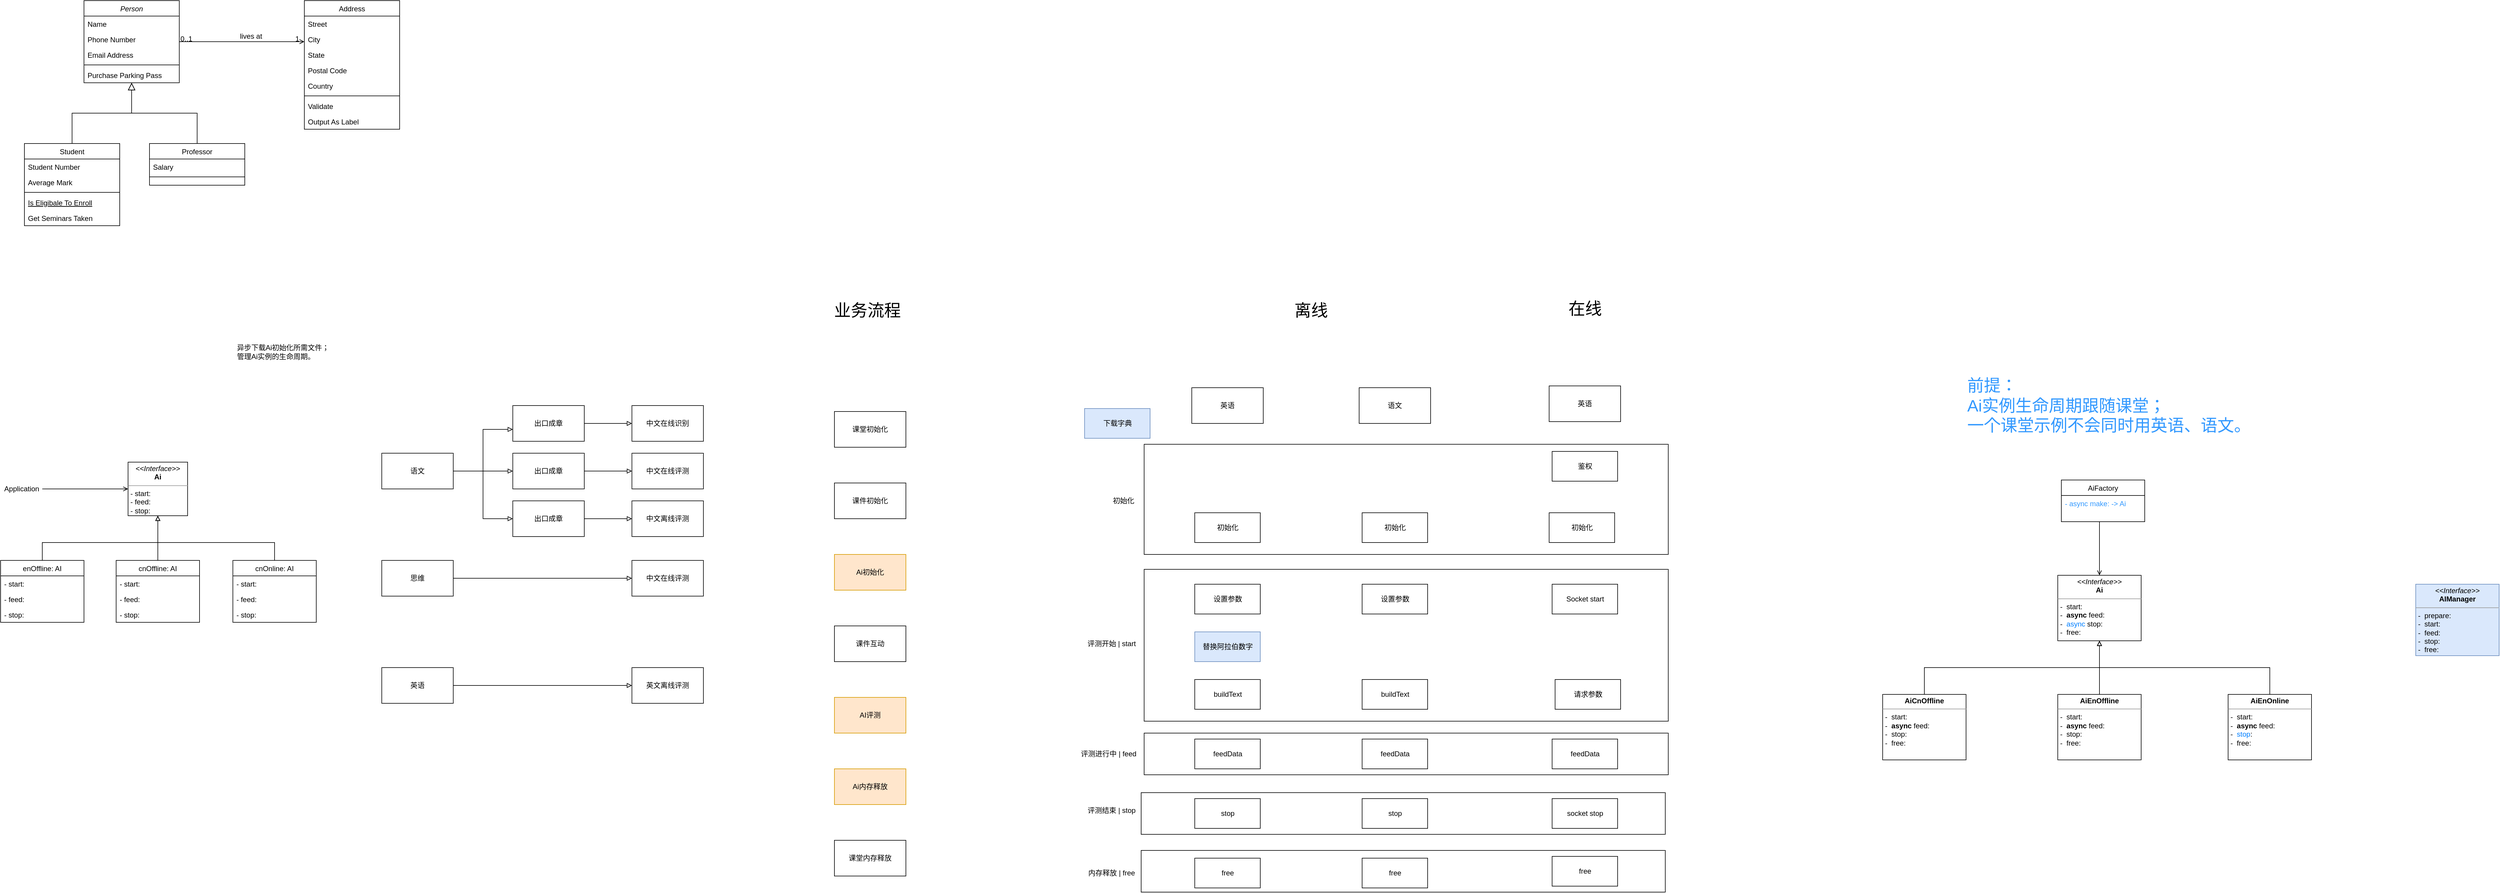 <mxfile version="13.6.5" type="github" pages="2">
  <diagram id="C5RBs43oDa-KdzZeNtuy" name="AiAssess">
    <mxGraphModel dx="1301" dy="910" grid="1" gridSize="10" guides="1" tooltips="1" connect="1" arrows="1" fold="1" page="1" pageScale="1" pageWidth="827" pageHeight="1169" math="0" shadow="0">
      <root>
        <mxCell id="WIyWlLk6GJQsqaUBKTNV-0" />
        <mxCell id="WIyWlLk6GJQsqaUBKTNV-1" parent="WIyWlLk6GJQsqaUBKTNV-0" />
        <mxCell id="EktMaBMBKfIOvWvTAoK1-125" value="" style="rounded=0;whiteSpace=wrap;html=1;fontSize=28;noLabel=1;fontColor=none;fillColor=none;" vertex="1" parent="WIyWlLk6GJQsqaUBKTNV-1">
          <mxGeometry x="2000" y="865" width="880" height="185" as="geometry" />
        </mxCell>
        <mxCell id="EktMaBMBKfIOvWvTAoK1-126" value="" style="rounded=0;whiteSpace=wrap;html=1;fontSize=28;noLabel=1;fontColor=none;fillColor=none;" vertex="1" parent="WIyWlLk6GJQsqaUBKTNV-1">
          <mxGeometry x="2000" y="1075" width="880" height="255" as="geometry" />
        </mxCell>
        <mxCell id="EktMaBMBKfIOvWvTAoK1-127" value="" style="rounded=0;whiteSpace=wrap;html=1;fontSize=28;noLabel=1;fontColor=none;fillColor=none;" vertex="1" parent="WIyWlLk6GJQsqaUBKTNV-1">
          <mxGeometry x="2000" y="1350" width="880" height="70" as="geometry" />
        </mxCell>
        <mxCell id="EktMaBMBKfIOvWvTAoK1-129" value="" style="rounded=0;whiteSpace=wrap;html=1;fontSize=28;noLabel=1;fontColor=none;fillColor=none;" vertex="1" parent="WIyWlLk6GJQsqaUBKTNV-1">
          <mxGeometry x="1995" y="1547" width="880" height="70" as="geometry" />
        </mxCell>
        <mxCell id="zkfFHV4jXpPFQw0GAbJ--0" value="Person" style="swimlane;fontStyle=2;align=center;verticalAlign=top;childLayout=stackLayout;horizontal=1;startSize=26;horizontalStack=0;resizeParent=1;resizeLast=0;collapsible=1;marginBottom=0;rounded=0;shadow=0;strokeWidth=1;" parent="WIyWlLk6GJQsqaUBKTNV-1" vertex="1">
          <mxGeometry x="220" y="120" width="160" height="138" as="geometry">
            <mxRectangle x="230" y="140" width="160" height="26" as="alternateBounds" />
          </mxGeometry>
        </mxCell>
        <mxCell id="zkfFHV4jXpPFQw0GAbJ--1" value="Name" style="text;align=left;verticalAlign=top;spacingLeft=4;spacingRight=4;overflow=hidden;rotatable=0;points=[[0,0.5],[1,0.5]];portConstraint=eastwest;" parent="zkfFHV4jXpPFQw0GAbJ--0" vertex="1">
          <mxGeometry y="26" width="160" height="26" as="geometry" />
        </mxCell>
        <mxCell id="zkfFHV4jXpPFQw0GAbJ--2" value="Phone Number" style="text;align=left;verticalAlign=top;spacingLeft=4;spacingRight=4;overflow=hidden;rotatable=0;points=[[0,0.5],[1,0.5]];portConstraint=eastwest;rounded=0;shadow=0;html=0;" parent="zkfFHV4jXpPFQw0GAbJ--0" vertex="1">
          <mxGeometry y="52" width="160" height="26" as="geometry" />
        </mxCell>
        <mxCell id="zkfFHV4jXpPFQw0GAbJ--3" value="Email Address" style="text;align=left;verticalAlign=top;spacingLeft=4;spacingRight=4;overflow=hidden;rotatable=0;points=[[0,0.5],[1,0.5]];portConstraint=eastwest;rounded=0;shadow=0;html=0;" parent="zkfFHV4jXpPFQw0GAbJ--0" vertex="1">
          <mxGeometry y="78" width="160" height="26" as="geometry" />
        </mxCell>
        <mxCell id="zkfFHV4jXpPFQw0GAbJ--4" value="" style="line;html=1;strokeWidth=1;align=left;verticalAlign=middle;spacingTop=-1;spacingLeft=3;spacingRight=3;rotatable=0;labelPosition=right;points=[];portConstraint=eastwest;" parent="zkfFHV4jXpPFQw0GAbJ--0" vertex="1">
          <mxGeometry y="104" width="160" height="8" as="geometry" />
        </mxCell>
        <mxCell id="zkfFHV4jXpPFQw0GAbJ--5" value="Purchase Parking Pass" style="text;align=left;verticalAlign=top;spacingLeft=4;spacingRight=4;overflow=hidden;rotatable=0;points=[[0,0.5],[1,0.5]];portConstraint=eastwest;" parent="zkfFHV4jXpPFQw0GAbJ--0" vertex="1">
          <mxGeometry y="112" width="160" height="26" as="geometry" />
        </mxCell>
        <mxCell id="zkfFHV4jXpPFQw0GAbJ--6" value="Student" style="swimlane;fontStyle=0;align=center;verticalAlign=top;childLayout=stackLayout;horizontal=1;startSize=26;horizontalStack=0;resizeParent=1;resizeLast=0;collapsible=1;marginBottom=0;rounded=0;shadow=0;strokeWidth=1;" parent="WIyWlLk6GJQsqaUBKTNV-1" vertex="1">
          <mxGeometry x="120" y="360" width="160" height="138" as="geometry">
            <mxRectangle x="130" y="380" width="160" height="26" as="alternateBounds" />
          </mxGeometry>
        </mxCell>
        <mxCell id="zkfFHV4jXpPFQw0GAbJ--7" value="Student Number" style="text;align=left;verticalAlign=top;spacingLeft=4;spacingRight=4;overflow=hidden;rotatable=0;points=[[0,0.5],[1,0.5]];portConstraint=eastwest;" parent="zkfFHV4jXpPFQw0GAbJ--6" vertex="1">
          <mxGeometry y="26" width="160" height="26" as="geometry" />
        </mxCell>
        <mxCell id="zkfFHV4jXpPFQw0GAbJ--8" value="Average Mark" style="text;align=left;verticalAlign=top;spacingLeft=4;spacingRight=4;overflow=hidden;rotatable=0;points=[[0,0.5],[1,0.5]];portConstraint=eastwest;rounded=0;shadow=0;html=0;" parent="zkfFHV4jXpPFQw0GAbJ--6" vertex="1">
          <mxGeometry y="52" width="160" height="26" as="geometry" />
        </mxCell>
        <mxCell id="zkfFHV4jXpPFQw0GAbJ--9" value="" style="line;html=1;strokeWidth=1;align=left;verticalAlign=middle;spacingTop=-1;spacingLeft=3;spacingRight=3;rotatable=0;labelPosition=right;points=[];portConstraint=eastwest;" parent="zkfFHV4jXpPFQw0GAbJ--6" vertex="1">
          <mxGeometry y="78" width="160" height="8" as="geometry" />
        </mxCell>
        <mxCell id="zkfFHV4jXpPFQw0GAbJ--10" value="Is Eligibale To Enroll" style="text;align=left;verticalAlign=top;spacingLeft=4;spacingRight=4;overflow=hidden;rotatable=0;points=[[0,0.5],[1,0.5]];portConstraint=eastwest;fontStyle=4" parent="zkfFHV4jXpPFQw0GAbJ--6" vertex="1">
          <mxGeometry y="86" width="160" height="26" as="geometry" />
        </mxCell>
        <mxCell id="zkfFHV4jXpPFQw0GAbJ--11" value="Get Seminars Taken" style="text;align=left;verticalAlign=top;spacingLeft=4;spacingRight=4;overflow=hidden;rotatable=0;points=[[0,0.5],[1,0.5]];portConstraint=eastwest;" parent="zkfFHV4jXpPFQw0GAbJ--6" vertex="1">
          <mxGeometry y="112" width="160" height="26" as="geometry" />
        </mxCell>
        <mxCell id="zkfFHV4jXpPFQw0GAbJ--12" value="" style="endArrow=block;endSize=10;endFill=0;shadow=0;strokeWidth=1;rounded=0;edgeStyle=elbowEdgeStyle;elbow=vertical;" parent="WIyWlLk6GJQsqaUBKTNV-1" source="zkfFHV4jXpPFQw0GAbJ--6" target="zkfFHV4jXpPFQw0GAbJ--0" edge="1">
          <mxGeometry width="160" relative="1" as="geometry">
            <mxPoint x="200" y="203" as="sourcePoint" />
            <mxPoint x="200" y="203" as="targetPoint" />
          </mxGeometry>
        </mxCell>
        <mxCell id="zkfFHV4jXpPFQw0GAbJ--13" value="Professor" style="swimlane;fontStyle=0;align=center;verticalAlign=top;childLayout=stackLayout;horizontal=1;startSize=26;horizontalStack=0;resizeParent=1;resizeLast=0;collapsible=1;marginBottom=0;rounded=0;shadow=0;strokeWidth=1;" parent="WIyWlLk6GJQsqaUBKTNV-1" vertex="1">
          <mxGeometry x="330" y="360" width="160" height="70" as="geometry">
            <mxRectangle x="340" y="380" width="170" height="26" as="alternateBounds" />
          </mxGeometry>
        </mxCell>
        <mxCell id="zkfFHV4jXpPFQw0GAbJ--14" value="Salary" style="text;align=left;verticalAlign=top;spacingLeft=4;spacingRight=4;overflow=hidden;rotatable=0;points=[[0,0.5],[1,0.5]];portConstraint=eastwest;" parent="zkfFHV4jXpPFQw0GAbJ--13" vertex="1">
          <mxGeometry y="26" width="160" height="26" as="geometry" />
        </mxCell>
        <mxCell id="zkfFHV4jXpPFQw0GAbJ--15" value="" style="line;html=1;strokeWidth=1;align=left;verticalAlign=middle;spacingTop=-1;spacingLeft=3;spacingRight=3;rotatable=0;labelPosition=right;points=[];portConstraint=eastwest;" parent="zkfFHV4jXpPFQw0GAbJ--13" vertex="1">
          <mxGeometry y="52" width="160" height="8" as="geometry" />
        </mxCell>
        <mxCell id="zkfFHV4jXpPFQw0GAbJ--16" value="" style="endArrow=block;endSize=10;endFill=0;shadow=0;strokeWidth=1;rounded=0;edgeStyle=elbowEdgeStyle;elbow=vertical;" parent="WIyWlLk6GJQsqaUBKTNV-1" source="zkfFHV4jXpPFQw0GAbJ--13" target="zkfFHV4jXpPFQw0GAbJ--0" edge="1">
          <mxGeometry width="160" relative="1" as="geometry">
            <mxPoint x="210" y="373" as="sourcePoint" />
            <mxPoint x="310" y="271" as="targetPoint" />
          </mxGeometry>
        </mxCell>
        <mxCell id="zkfFHV4jXpPFQw0GAbJ--26" value="" style="endArrow=open;shadow=0;strokeWidth=1;rounded=0;endFill=1;edgeStyle=elbowEdgeStyle;elbow=vertical;" parent="WIyWlLk6GJQsqaUBKTNV-1" source="zkfFHV4jXpPFQw0GAbJ--0" target="zkfFHV4jXpPFQw0GAbJ--17" edge="1">
          <mxGeometry x="0.5" y="41" relative="1" as="geometry">
            <mxPoint x="380" y="192" as="sourcePoint" />
            <mxPoint x="540" y="192" as="targetPoint" />
            <mxPoint x="-40" y="32" as="offset" />
          </mxGeometry>
        </mxCell>
        <mxCell id="zkfFHV4jXpPFQw0GAbJ--27" value="0..1" style="resizable=0;align=left;verticalAlign=bottom;labelBackgroundColor=none;fontSize=12;" parent="zkfFHV4jXpPFQw0GAbJ--26" connectable="0" vertex="1">
          <mxGeometry x="-1" relative="1" as="geometry">
            <mxPoint y="4" as="offset" />
          </mxGeometry>
        </mxCell>
        <mxCell id="zkfFHV4jXpPFQw0GAbJ--28" value="1" style="resizable=0;align=right;verticalAlign=bottom;labelBackgroundColor=none;fontSize=12;" parent="zkfFHV4jXpPFQw0GAbJ--26" connectable="0" vertex="1">
          <mxGeometry x="1" relative="1" as="geometry">
            <mxPoint x="-7" y="4" as="offset" />
          </mxGeometry>
        </mxCell>
        <mxCell id="zkfFHV4jXpPFQw0GAbJ--29" value="lives at" style="text;html=1;resizable=0;points=[];;align=center;verticalAlign=middle;labelBackgroundColor=none;rounded=0;shadow=0;strokeWidth=1;fontSize=12;" parent="zkfFHV4jXpPFQw0GAbJ--26" vertex="1" connectable="0">
          <mxGeometry x="0.5" y="49" relative="1" as="geometry">
            <mxPoint x="-38" y="40" as="offset" />
          </mxGeometry>
        </mxCell>
        <mxCell id="zkfFHV4jXpPFQw0GAbJ--17" value="Address" style="swimlane;fontStyle=0;align=center;verticalAlign=top;childLayout=stackLayout;horizontal=1;startSize=26;horizontalStack=0;resizeParent=1;resizeLast=0;collapsible=1;marginBottom=0;rounded=0;shadow=0;strokeWidth=1;" parent="WIyWlLk6GJQsqaUBKTNV-1" vertex="1">
          <mxGeometry x="590" y="120" width="160" height="216" as="geometry">
            <mxRectangle x="550" y="140" width="160" height="26" as="alternateBounds" />
          </mxGeometry>
        </mxCell>
        <mxCell id="zkfFHV4jXpPFQw0GAbJ--18" value="Street" style="text;align=left;verticalAlign=top;spacingLeft=4;spacingRight=4;overflow=hidden;rotatable=0;points=[[0,0.5],[1,0.5]];portConstraint=eastwest;" parent="zkfFHV4jXpPFQw0GAbJ--17" vertex="1">
          <mxGeometry y="26" width="160" height="26" as="geometry" />
        </mxCell>
        <mxCell id="zkfFHV4jXpPFQw0GAbJ--19" value="City" style="text;align=left;verticalAlign=top;spacingLeft=4;spacingRight=4;overflow=hidden;rotatable=0;points=[[0,0.5],[1,0.5]];portConstraint=eastwest;rounded=0;shadow=0;html=0;" parent="zkfFHV4jXpPFQw0GAbJ--17" vertex="1">
          <mxGeometry y="52" width="160" height="26" as="geometry" />
        </mxCell>
        <mxCell id="zkfFHV4jXpPFQw0GAbJ--20" value="State" style="text;align=left;verticalAlign=top;spacingLeft=4;spacingRight=4;overflow=hidden;rotatable=0;points=[[0,0.5],[1,0.5]];portConstraint=eastwest;rounded=0;shadow=0;html=0;" parent="zkfFHV4jXpPFQw0GAbJ--17" vertex="1">
          <mxGeometry y="78" width="160" height="26" as="geometry" />
        </mxCell>
        <mxCell id="zkfFHV4jXpPFQw0GAbJ--21" value="Postal Code" style="text;align=left;verticalAlign=top;spacingLeft=4;spacingRight=4;overflow=hidden;rotatable=0;points=[[0,0.5],[1,0.5]];portConstraint=eastwest;rounded=0;shadow=0;html=0;" parent="zkfFHV4jXpPFQw0GAbJ--17" vertex="1">
          <mxGeometry y="104" width="160" height="26" as="geometry" />
        </mxCell>
        <mxCell id="zkfFHV4jXpPFQw0GAbJ--22" value="Country" style="text;align=left;verticalAlign=top;spacingLeft=4;spacingRight=4;overflow=hidden;rotatable=0;points=[[0,0.5],[1,0.5]];portConstraint=eastwest;rounded=0;shadow=0;html=0;" parent="zkfFHV4jXpPFQw0GAbJ--17" vertex="1">
          <mxGeometry y="130" width="160" height="26" as="geometry" />
        </mxCell>
        <mxCell id="zkfFHV4jXpPFQw0GAbJ--23" value="" style="line;html=1;strokeWidth=1;align=left;verticalAlign=middle;spacingTop=-1;spacingLeft=3;spacingRight=3;rotatable=0;labelPosition=right;points=[];portConstraint=eastwest;" parent="zkfFHV4jXpPFQw0GAbJ--17" vertex="1">
          <mxGeometry y="156" width="160" height="8" as="geometry" />
        </mxCell>
        <mxCell id="zkfFHV4jXpPFQw0GAbJ--24" value="Validate" style="text;align=left;verticalAlign=top;spacingLeft=4;spacingRight=4;overflow=hidden;rotatable=0;points=[[0,0.5],[1,0.5]];portConstraint=eastwest;" parent="zkfFHV4jXpPFQw0GAbJ--17" vertex="1">
          <mxGeometry y="164" width="160" height="26" as="geometry" />
        </mxCell>
        <mxCell id="zkfFHV4jXpPFQw0GAbJ--25" value="Output As Label" style="text;align=left;verticalAlign=top;spacingLeft=4;spacingRight=4;overflow=hidden;rotatable=0;points=[[0,0.5],[1,0.5]];portConstraint=eastwest;" parent="zkfFHV4jXpPFQw0GAbJ--17" vertex="1">
          <mxGeometry y="190" width="160" height="26" as="geometry" />
        </mxCell>
        <mxCell id="EktMaBMBKfIOvWvTAoK1-15" value="" style="edgeStyle=orthogonalEdgeStyle;rounded=0;orthogonalLoop=1;jettySize=auto;html=1;endArrow=open;endFill=0;" edge="1" parent="WIyWlLk6GJQsqaUBKTNV-1" source="EktMaBMBKfIOvWvTAoK1-11" target="EktMaBMBKfIOvWvTAoK1-14">
          <mxGeometry relative="1" as="geometry" />
        </mxCell>
        <mxCell id="EktMaBMBKfIOvWvTAoK1-11" value="Application" style="text;html=1;align=center;verticalAlign=middle;resizable=0;points=[];autosize=1;" vertex="1" parent="WIyWlLk6GJQsqaUBKTNV-1">
          <mxGeometry x="80" y="930" width="70" height="20" as="geometry" />
        </mxCell>
        <mxCell id="EktMaBMBKfIOvWvTAoK1-14" value="&lt;p style=&quot;margin: 0px ; margin-top: 4px ; text-align: center&quot;&gt;&lt;i&gt;&amp;lt;&amp;lt;Interface&amp;gt;&amp;gt;&lt;/i&gt;&lt;br&gt;&lt;b&gt;Ai&lt;/b&gt;&lt;/p&gt;&lt;hr size=&quot;1&quot;&gt;&lt;p style=&quot;margin: 0px ; margin-left: 4px&quot;&gt;&lt;/p&gt;&lt;p style=&quot;margin: 0px ; margin-left: 4px&quot;&gt;- start:&lt;br&gt;&lt;/p&gt;&lt;p style=&quot;margin: 0px ; margin-left: 4px&quot;&gt;- feed:&lt;/p&gt;&lt;p style=&quot;margin: 0px ; margin-left: 4px&quot;&gt;- stop:&lt;/p&gt;&lt;div&gt;&lt;br&gt;&lt;/div&gt;" style="verticalAlign=top;align=left;overflow=fill;fontSize=12;fontFamily=Helvetica;html=1;" vertex="1" parent="WIyWlLk6GJQsqaUBKTNV-1">
          <mxGeometry x="294" y="895" width="100" height="90" as="geometry" />
        </mxCell>
        <mxCell id="EktMaBMBKfIOvWvTAoK1-28" style="edgeStyle=orthogonalEdgeStyle;rounded=0;orthogonalLoop=1;jettySize=auto;html=1;endArrow=block;endFill=0;" edge="1" parent="WIyWlLk6GJQsqaUBKTNV-1" source="EktMaBMBKfIOvWvTAoK1-16" target="EktMaBMBKfIOvWvTAoK1-14">
          <mxGeometry relative="1" as="geometry">
            <Array as="points">
              <mxPoint x="150" y="1030" />
              <mxPoint x="344" y="1030" />
            </Array>
          </mxGeometry>
        </mxCell>
        <mxCell id="EktMaBMBKfIOvWvTAoK1-16" value="enOffline: AI" style="swimlane;fontStyle=0;childLayout=stackLayout;horizontal=1;startSize=26;fillColor=none;horizontalStack=0;resizeParent=1;resizeParentMax=0;resizeLast=0;collapsible=1;marginBottom=0;" vertex="1" parent="WIyWlLk6GJQsqaUBKTNV-1">
          <mxGeometry x="80" y="1060" width="140" height="104" as="geometry" />
        </mxCell>
        <mxCell id="EktMaBMBKfIOvWvTAoK1-17" value="- start:" style="text;strokeColor=none;fillColor=none;align=left;verticalAlign=top;spacingLeft=4;spacingRight=4;overflow=hidden;rotatable=0;points=[[0,0.5],[1,0.5]];portConstraint=eastwest;" vertex="1" parent="EktMaBMBKfIOvWvTAoK1-16">
          <mxGeometry y="26" width="140" height="26" as="geometry" />
        </mxCell>
        <mxCell id="EktMaBMBKfIOvWvTAoK1-18" value="- feed:" style="text;strokeColor=none;fillColor=none;align=left;verticalAlign=top;spacingLeft=4;spacingRight=4;overflow=hidden;rotatable=0;points=[[0,0.5],[1,0.5]];portConstraint=eastwest;" vertex="1" parent="EktMaBMBKfIOvWvTAoK1-16">
          <mxGeometry y="52" width="140" height="26" as="geometry" />
        </mxCell>
        <mxCell id="EktMaBMBKfIOvWvTAoK1-19" value="- stop:" style="text;strokeColor=none;fillColor=none;align=left;verticalAlign=top;spacingLeft=4;spacingRight=4;overflow=hidden;rotatable=0;points=[[0,0.5],[1,0.5]];portConstraint=eastwest;" vertex="1" parent="EktMaBMBKfIOvWvTAoK1-16">
          <mxGeometry y="78" width="140" height="26" as="geometry" />
        </mxCell>
        <mxCell id="EktMaBMBKfIOvWvTAoK1-29" value="" style="edgeStyle=orthogonalEdgeStyle;rounded=0;orthogonalLoop=1;jettySize=auto;html=1;endArrow=block;endFill=0;" edge="1" parent="WIyWlLk6GJQsqaUBKTNV-1" source="EktMaBMBKfIOvWvTAoK1-20" target="EktMaBMBKfIOvWvTAoK1-14">
          <mxGeometry relative="1" as="geometry" />
        </mxCell>
        <mxCell id="EktMaBMBKfIOvWvTAoK1-30" style="edgeStyle=orthogonalEdgeStyle;rounded=0;orthogonalLoop=1;jettySize=auto;html=1;entryX=0.5;entryY=1;entryDx=0;entryDy=0;endArrow=block;endFill=0;" edge="1" parent="WIyWlLk6GJQsqaUBKTNV-1" source="EktMaBMBKfIOvWvTAoK1-24" target="EktMaBMBKfIOvWvTAoK1-14">
          <mxGeometry relative="1" as="geometry">
            <Array as="points">
              <mxPoint x="540" y="1030" />
              <mxPoint x="344" y="1030" />
            </Array>
          </mxGeometry>
        </mxCell>
        <mxCell id="EktMaBMBKfIOvWvTAoK1-20" value="cnOffline: AI" style="swimlane;fontStyle=0;childLayout=stackLayout;horizontal=1;startSize=26;fillColor=none;horizontalStack=0;resizeParent=1;resizeParentMax=0;resizeLast=0;collapsible=1;marginBottom=0;" vertex="1" parent="WIyWlLk6GJQsqaUBKTNV-1">
          <mxGeometry x="274" y="1060" width="140" height="104" as="geometry" />
        </mxCell>
        <mxCell id="EktMaBMBKfIOvWvTAoK1-21" value="- start:" style="text;strokeColor=none;fillColor=none;align=left;verticalAlign=top;spacingLeft=4;spacingRight=4;overflow=hidden;rotatable=0;points=[[0,0.5],[1,0.5]];portConstraint=eastwest;" vertex="1" parent="EktMaBMBKfIOvWvTAoK1-20">
          <mxGeometry y="26" width="140" height="26" as="geometry" />
        </mxCell>
        <mxCell id="EktMaBMBKfIOvWvTAoK1-22" value="- feed:" style="text;strokeColor=none;fillColor=none;align=left;verticalAlign=top;spacingLeft=4;spacingRight=4;overflow=hidden;rotatable=0;points=[[0,0.5],[1,0.5]];portConstraint=eastwest;" vertex="1" parent="EktMaBMBKfIOvWvTAoK1-20">
          <mxGeometry y="52" width="140" height="26" as="geometry" />
        </mxCell>
        <mxCell id="EktMaBMBKfIOvWvTAoK1-23" value="- stop:" style="text;strokeColor=none;fillColor=none;align=left;verticalAlign=top;spacingLeft=4;spacingRight=4;overflow=hidden;rotatable=0;points=[[0,0.5],[1,0.5]];portConstraint=eastwest;" vertex="1" parent="EktMaBMBKfIOvWvTAoK1-20">
          <mxGeometry y="78" width="140" height="26" as="geometry" />
        </mxCell>
        <mxCell id="EktMaBMBKfIOvWvTAoK1-24" value="cnOnline: AI" style="swimlane;fontStyle=0;childLayout=stackLayout;horizontal=1;startSize=26;fillColor=none;horizontalStack=0;resizeParent=1;resizeParentMax=0;resizeLast=0;collapsible=1;marginBottom=0;" vertex="1" parent="WIyWlLk6GJQsqaUBKTNV-1">
          <mxGeometry x="470" y="1060" width="140" height="104" as="geometry" />
        </mxCell>
        <mxCell id="EktMaBMBKfIOvWvTAoK1-25" value="- start:" style="text;strokeColor=none;fillColor=none;align=left;verticalAlign=top;spacingLeft=4;spacingRight=4;overflow=hidden;rotatable=0;points=[[0,0.5],[1,0.5]];portConstraint=eastwest;" vertex="1" parent="EktMaBMBKfIOvWvTAoK1-24">
          <mxGeometry y="26" width="140" height="26" as="geometry" />
        </mxCell>
        <mxCell id="EktMaBMBKfIOvWvTAoK1-26" value="- feed:" style="text;strokeColor=none;fillColor=none;align=left;verticalAlign=top;spacingLeft=4;spacingRight=4;overflow=hidden;rotatable=0;points=[[0,0.5],[1,0.5]];portConstraint=eastwest;" vertex="1" parent="EktMaBMBKfIOvWvTAoK1-24">
          <mxGeometry y="52" width="140" height="26" as="geometry" />
        </mxCell>
        <mxCell id="EktMaBMBKfIOvWvTAoK1-27" value="- stop:" style="text;strokeColor=none;fillColor=none;align=left;verticalAlign=top;spacingLeft=4;spacingRight=4;overflow=hidden;rotatable=0;points=[[0,0.5],[1,0.5]];portConstraint=eastwest;" vertex="1" parent="EktMaBMBKfIOvWvTAoK1-24">
          <mxGeometry y="78" width="140" height="26" as="geometry" />
        </mxCell>
        <mxCell id="EktMaBMBKfIOvWvTAoK1-33" value="异步下载Ai初始化所需文件；&lt;br&gt;管理Ai实例的生命周期。" style="text;html=1;align=left;verticalAlign=middle;resizable=0;points=[];autosize=1;" vertex="1" parent="WIyWlLk6GJQsqaUBKTNV-1">
          <mxGeometry x="475" y="695" width="170" height="30" as="geometry" />
        </mxCell>
        <mxCell id="EktMaBMBKfIOvWvTAoK1-40" value="" style="edgeStyle=orthogonalEdgeStyle;rounded=0;orthogonalLoop=1;jettySize=auto;html=1;endArrow=block;endFill=0;" edge="1" parent="WIyWlLk6GJQsqaUBKTNV-1" source="EktMaBMBKfIOvWvTAoK1-34" target="EktMaBMBKfIOvWvTAoK1-35">
          <mxGeometry relative="1" as="geometry">
            <Array as="points">
              <mxPoint x="890" y="910" />
              <mxPoint x="890" y="840" />
            </Array>
          </mxGeometry>
        </mxCell>
        <mxCell id="EktMaBMBKfIOvWvTAoK1-44" style="edgeStyle=orthogonalEdgeStyle;rounded=0;orthogonalLoop=1;jettySize=auto;html=1;entryX=0;entryY=0.5;entryDx=0;entryDy=0;endArrow=block;endFill=0;" edge="1" parent="WIyWlLk6GJQsqaUBKTNV-1" source="EktMaBMBKfIOvWvTAoK1-34" target="EktMaBMBKfIOvWvTAoK1-42">
          <mxGeometry relative="1" as="geometry" />
        </mxCell>
        <mxCell id="EktMaBMBKfIOvWvTAoK1-50" style="edgeStyle=orthogonalEdgeStyle;rounded=0;orthogonalLoop=1;jettySize=auto;html=1;entryX=0;entryY=0.5;entryDx=0;entryDy=0;endArrow=block;endFill=0;" edge="1" parent="WIyWlLk6GJQsqaUBKTNV-1" source="EktMaBMBKfIOvWvTAoK1-34" target="EktMaBMBKfIOvWvTAoK1-47">
          <mxGeometry relative="1" as="geometry" />
        </mxCell>
        <mxCell id="EktMaBMBKfIOvWvTAoK1-34" value="语文" style="rounded=0;whiteSpace=wrap;html=1;" vertex="1" parent="WIyWlLk6GJQsqaUBKTNV-1">
          <mxGeometry x="720" y="880" width="120" height="60" as="geometry" />
        </mxCell>
        <mxCell id="EktMaBMBKfIOvWvTAoK1-38" value="" style="edgeStyle=orthogonalEdgeStyle;rounded=0;orthogonalLoop=1;jettySize=auto;html=1;endArrow=block;endFill=0;" edge="1" parent="WIyWlLk6GJQsqaUBKTNV-1" source="EktMaBMBKfIOvWvTAoK1-35" target="EktMaBMBKfIOvWvTAoK1-37">
          <mxGeometry relative="1" as="geometry" />
        </mxCell>
        <mxCell id="EktMaBMBKfIOvWvTAoK1-35" value="出口成章" style="rounded=0;whiteSpace=wrap;html=1;" vertex="1" parent="WIyWlLk6GJQsqaUBKTNV-1">
          <mxGeometry x="940" y="800" width="120" height="60" as="geometry" />
        </mxCell>
        <mxCell id="EktMaBMBKfIOvWvTAoK1-37" value="中文在线识别" style="whiteSpace=wrap;html=1;rounded=0;" vertex="1" parent="WIyWlLk6GJQsqaUBKTNV-1">
          <mxGeometry x="1140" y="800" width="120" height="60" as="geometry" />
        </mxCell>
        <mxCell id="EktMaBMBKfIOvWvTAoK1-46" value="" style="edgeStyle=orthogonalEdgeStyle;rounded=0;orthogonalLoop=1;jettySize=auto;html=1;endArrow=block;endFill=0;" edge="1" parent="WIyWlLk6GJQsqaUBKTNV-1" source="EktMaBMBKfIOvWvTAoK1-42" target="EktMaBMBKfIOvWvTAoK1-45">
          <mxGeometry relative="1" as="geometry" />
        </mxCell>
        <mxCell id="EktMaBMBKfIOvWvTAoK1-42" value="出口成章" style="rounded=0;whiteSpace=wrap;html=1;" vertex="1" parent="WIyWlLk6GJQsqaUBKTNV-1">
          <mxGeometry x="940" y="880" width="120" height="60" as="geometry" />
        </mxCell>
        <mxCell id="EktMaBMBKfIOvWvTAoK1-45" value="中文在线评测" style="whiteSpace=wrap;html=1;rounded=0;" vertex="1" parent="WIyWlLk6GJQsqaUBKTNV-1">
          <mxGeometry x="1140" y="880" width="120" height="60" as="geometry" />
        </mxCell>
        <mxCell id="EktMaBMBKfIOvWvTAoK1-49" value="" style="edgeStyle=orthogonalEdgeStyle;rounded=0;orthogonalLoop=1;jettySize=auto;html=1;endArrow=block;endFill=0;" edge="1" parent="WIyWlLk6GJQsqaUBKTNV-1" source="EktMaBMBKfIOvWvTAoK1-47" target="EktMaBMBKfIOvWvTAoK1-48">
          <mxGeometry relative="1" as="geometry" />
        </mxCell>
        <mxCell id="EktMaBMBKfIOvWvTAoK1-47" value="出口成章" style="rounded=0;whiteSpace=wrap;html=1;" vertex="1" parent="WIyWlLk6GJQsqaUBKTNV-1">
          <mxGeometry x="940" y="960" width="120" height="60" as="geometry" />
        </mxCell>
        <mxCell id="EktMaBMBKfIOvWvTAoK1-48" value="中文离线评测" style="whiteSpace=wrap;html=1;rounded=0;" vertex="1" parent="WIyWlLk6GJQsqaUBKTNV-1">
          <mxGeometry x="1140" y="960" width="120" height="60" as="geometry" />
        </mxCell>
        <mxCell id="EktMaBMBKfIOvWvTAoK1-53" value="" style="edgeStyle=orthogonalEdgeStyle;rounded=0;orthogonalLoop=1;jettySize=auto;html=1;endArrow=block;endFill=0;" edge="1" parent="WIyWlLk6GJQsqaUBKTNV-1" source="EktMaBMBKfIOvWvTAoK1-51" target="EktMaBMBKfIOvWvTAoK1-52">
          <mxGeometry relative="1" as="geometry" />
        </mxCell>
        <mxCell id="EktMaBMBKfIOvWvTAoK1-51" value="思维" style="rounded=0;whiteSpace=wrap;html=1;" vertex="1" parent="WIyWlLk6GJQsqaUBKTNV-1">
          <mxGeometry x="720" y="1060" width="120" height="60" as="geometry" />
        </mxCell>
        <mxCell id="EktMaBMBKfIOvWvTAoK1-52" value="中文在线评测" style="whiteSpace=wrap;html=1;rounded=0;" vertex="1" parent="WIyWlLk6GJQsqaUBKTNV-1">
          <mxGeometry x="1140" y="1060" width="120" height="60" as="geometry" />
        </mxCell>
        <mxCell id="EktMaBMBKfIOvWvTAoK1-56" style="edgeStyle=orthogonalEdgeStyle;rounded=0;orthogonalLoop=1;jettySize=auto;html=1;endArrow=block;endFill=0;" edge="1" parent="WIyWlLk6GJQsqaUBKTNV-1" source="EktMaBMBKfIOvWvTAoK1-54" target="EktMaBMBKfIOvWvTAoK1-55">
          <mxGeometry relative="1" as="geometry" />
        </mxCell>
        <mxCell id="EktMaBMBKfIOvWvTAoK1-54" value="英语" style="rounded=0;whiteSpace=wrap;html=1;" vertex="1" parent="WIyWlLk6GJQsqaUBKTNV-1">
          <mxGeometry x="720" y="1240" width="120" height="60" as="geometry" />
        </mxCell>
        <mxCell id="EktMaBMBKfIOvWvTAoK1-55" value="英文离线评测" style="whiteSpace=wrap;html=1;rounded=0;" vertex="1" parent="WIyWlLk6GJQsqaUBKTNV-1">
          <mxGeometry x="1140" y="1240" width="120" height="60" as="geometry" />
        </mxCell>
        <mxCell id="EktMaBMBKfIOvWvTAoK1-64" value="英语" style="rounded=0;whiteSpace=wrap;html=1;" vertex="1" parent="WIyWlLk6GJQsqaUBKTNV-1">
          <mxGeometry x="2080" y="770" width="120" height="60" as="geometry" />
        </mxCell>
        <mxCell id="EktMaBMBKfIOvWvTAoK1-65" value="语文" style="rounded=0;whiteSpace=wrap;html=1;" vertex="1" parent="WIyWlLk6GJQsqaUBKTNV-1">
          <mxGeometry x="2361" y="770" width="120" height="60" as="geometry" />
        </mxCell>
        <mxCell id="EktMaBMBKfIOvWvTAoK1-68" value="下载字典" style="html=1;fillColor=#dae8fc;strokeColor=#6c8ebf;" vertex="1" parent="WIyWlLk6GJQsqaUBKTNV-1">
          <mxGeometry x="1900" y="805" width="110" height="50" as="geometry" />
        </mxCell>
        <mxCell id="EktMaBMBKfIOvWvTAoK1-69" value="初始化" style="html=1;" vertex="1" parent="WIyWlLk6GJQsqaUBKTNV-1">
          <mxGeometry x="2085" y="980" width="110" height="50" as="geometry" />
        </mxCell>
        <mxCell id="EktMaBMBKfIOvWvTAoK1-70" value="初始化" style="html=1;" vertex="1" parent="WIyWlLk6GJQsqaUBKTNV-1">
          <mxGeometry x="2366" y="980" width="110" height="50" as="geometry" />
        </mxCell>
        <mxCell id="EktMaBMBKfIOvWvTAoK1-73" value="替换阿拉伯数字" style="html=1;fillColor=#dae8fc;strokeColor=#6c8ebf;" vertex="1" parent="WIyWlLk6GJQsqaUBKTNV-1">
          <mxGeometry x="2085" y="1180" width="110" height="50" as="geometry" />
        </mxCell>
        <mxCell id="EktMaBMBKfIOvWvTAoK1-74" value="buildText" style="html=1;" vertex="1" parent="WIyWlLk6GJQsqaUBKTNV-1">
          <mxGeometry x="2085" y="1260" width="110" height="50" as="geometry" />
        </mxCell>
        <mxCell id="EktMaBMBKfIOvWvTAoK1-75" value="buildText" style="html=1;" vertex="1" parent="WIyWlLk6GJQsqaUBKTNV-1">
          <mxGeometry x="2366" y="1260" width="110" height="50" as="geometry" />
        </mxCell>
        <mxCell id="EktMaBMBKfIOvWvTAoK1-76" value="设置参数" style="html=1;" vertex="1" parent="WIyWlLk6GJQsqaUBKTNV-1">
          <mxGeometry x="2085" y="1100" width="110" height="50" as="geometry" />
        </mxCell>
        <mxCell id="EktMaBMBKfIOvWvTAoK1-77" value="设置参数" style="html=1;" vertex="1" parent="WIyWlLk6GJQsqaUBKTNV-1">
          <mxGeometry x="2366" y="1100" width="110" height="50" as="geometry" />
        </mxCell>
        <mxCell id="EktMaBMBKfIOvWvTAoK1-78" value="feedData" style="html=1;" vertex="1" parent="WIyWlLk6GJQsqaUBKTNV-1">
          <mxGeometry x="2085" y="1360" width="110" height="50" as="geometry" />
        </mxCell>
        <mxCell id="EktMaBMBKfIOvWvTAoK1-79" value="feedData" style="html=1;" vertex="1" parent="WIyWlLk6GJQsqaUBKTNV-1">
          <mxGeometry x="2366" y="1360" width="110" height="50" as="geometry" />
        </mxCell>
        <mxCell id="EktMaBMBKfIOvWvTAoK1-80" value="stop" style="html=1;" vertex="1" parent="WIyWlLk6GJQsqaUBKTNV-1">
          <mxGeometry x="2085" y="1460" width="110" height="50" as="geometry" />
        </mxCell>
        <mxCell id="EktMaBMBKfIOvWvTAoK1-81" value="stop" style="html=1;" vertex="1" parent="WIyWlLk6GJQsqaUBKTNV-1">
          <mxGeometry x="2366" y="1460" width="110" height="50" as="geometry" />
        </mxCell>
        <mxCell id="EktMaBMBKfIOvWvTAoK1-82" value="free" style="html=1;" vertex="1" parent="WIyWlLk6GJQsqaUBKTNV-1">
          <mxGeometry x="2085" y="1560" width="110" height="50" as="geometry" />
        </mxCell>
        <mxCell id="EktMaBMBKfIOvWvTAoK1-83" value="free" style="html=1;" vertex="1" parent="WIyWlLk6GJQsqaUBKTNV-1">
          <mxGeometry x="2366" y="1560" width="110" height="50" as="geometry" />
        </mxCell>
        <mxCell id="EktMaBMBKfIOvWvTAoK1-85" value="评测开始 | start" style="text;html=1;align=center;verticalAlign=middle;resizable=0;points=[];autosize=1;" vertex="1" parent="WIyWlLk6GJQsqaUBKTNV-1">
          <mxGeometry x="1895" y="1190" width="100" height="20" as="geometry" />
        </mxCell>
        <mxCell id="EktMaBMBKfIOvWvTAoK1-86" value="评测进行中 | feed" style="text;html=1;align=center;verticalAlign=middle;resizable=0;points=[];autosize=1;" vertex="1" parent="WIyWlLk6GJQsqaUBKTNV-1">
          <mxGeometry x="1885" y="1375" width="110" height="20" as="geometry" />
        </mxCell>
        <mxCell id="EktMaBMBKfIOvWvTAoK1-87" value="评测结束 | stop" style="text;html=1;align=center;verticalAlign=middle;resizable=0;points=[];autosize=1;" vertex="1" parent="WIyWlLk6GJQsqaUBKTNV-1">
          <mxGeometry x="1895" y="1470" width="100" height="20" as="geometry" />
        </mxCell>
        <mxCell id="EktMaBMBKfIOvWvTAoK1-88" value="初始化" style="text;html=1;align=center;verticalAlign=middle;resizable=0;points=[];autosize=1;" vertex="1" parent="WIyWlLk6GJQsqaUBKTNV-1">
          <mxGeometry x="1940" y="950" width="50" height="20" as="geometry" />
        </mxCell>
        <mxCell id="EktMaBMBKfIOvWvTAoK1-94" value="内存释放 | free" style="text;html=1;align=center;verticalAlign=middle;resizable=0;points=[];autosize=1;" vertex="1" parent="WIyWlLk6GJQsqaUBKTNV-1">
          <mxGeometry x="1900" y="1575" width="90" height="20" as="geometry" />
        </mxCell>
        <mxCell id="EktMaBMBKfIOvWvTAoK1-95" value="&lt;p style=&quot;margin: 0px ; margin-top: 4px ; text-align: center&quot;&gt;&lt;i&gt;&amp;lt;&amp;lt;Interface&amp;gt;&amp;gt;&lt;/i&gt;&lt;br&gt;&lt;b&gt;Ai&lt;/b&gt;&lt;/p&gt;&lt;hr size=&quot;1&quot;&gt;&lt;p style=&quot;margin: 0px ; margin-left: 4px&quot;&gt;- &amp;nbsp;start:&lt;/p&gt;&lt;p style=&quot;margin: 0px ; margin-left: 4px&quot;&gt;- &amp;nbsp;&lt;b&gt;async&lt;/b&gt; feed:&lt;/p&gt;&lt;p style=&quot;margin: 0px ; margin-left: 4px&quot;&gt;- &amp;nbsp;&lt;font color=&quot;#007fff&quot;&gt;async&lt;/font&gt; stop:&lt;/p&gt;&lt;p style=&quot;margin: 0px ; margin-left: 4px&quot;&gt;- &amp;nbsp;free:&lt;/p&gt;" style="verticalAlign=top;align=left;overflow=fill;fontSize=12;fontFamily=Helvetica;html=1;" vertex="1" parent="WIyWlLk6GJQsqaUBKTNV-1">
          <mxGeometry x="3534" y="1085" width="140" height="110" as="geometry" />
        </mxCell>
        <mxCell id="EktMaBMBKfIOvWvTAoK1-100" value="&lt;p style=&quot;margin: 0px ; margin-top: 4px ; text-align: center&quot;&gt;&lt;i&gt;&amp;lt;&amp;lt;Interface&amp;gt;&amp;gt;&lt;/i&gt;&lt;br&gt;&lt;b&gt;AIManager&lt;/b&gt;&lt;/p&gt;&lt;hr size=&quot;1&quot;&gt;&lt;p style=&quot;margin: 0px ; margin-left: 4px&quot;&gt;- &amp;nbsp;prepare:&lt;br&gt;- &amp;nbsp;start:&lt;/p&gt;&lt;p style=&quot;margin: 0px ; margin-left: 4px&quot;&gt;- &amp;nbsp;feed:&lt;/p&gt;&lt;p style=&quot;margin: 0px ; margin-left: 4px&quot;&gt;- &amp;nbsp;stop:&lt;/p&gt;&lt;p style=&quot;margin: 0px ; margin-left: 4px&quot;&gt;- &amp;nbsp;free:&lt;/p&gt;" style="verticalAlign=top;align=left;overflow=fill;fontSize=12;fontFamily=Helvetica;html=1;fillColor=#dae8fc;strokeColor=#6c8ebf;" vertex="1" parent="WIyWlLk6GJQsqaUBKTNV-1">
          <mxGeometry x="4135" y="1100" width="140" height="120" as="geometry" />
        </mxCell>
        <mxCell id="EktMaBMBKfIOvWvTAoK1-104" style="edgeStyle=orthogonalEdgeStyle;rounded=0;orthogonalLoop=1;jettySize=auto;html=1;endArrow=block;endFill=0;" edge="1" parent="WIyWlLk6GJQsqaUBKTNV-1" source="EktMaBMBKfIOvWvTAoK1-101" target="EktMaBMBKfIOvWvTAoK1-95">
          <mxGeometry relative="1" as="geometry">
            <Array as="points">
              <mxPoint x="3310" y="1240" />
              <mxPoint x="3604" y="1240" />
            </Array>
          </mxGeometry>
        </mxCell>
        <mxCell id="EktMaBMBKfIOvWvTAoK1-101" value="&lt;p style=&quot;margin: 0px ; margin-top: 4px ; text-align: center&quot;&gt;&lt;b&gt;AiCnOffline&lt;/b&gt;&lt;/p&gt;&lt;hr size=&quot;1&quot;&gt;&lt;p style=&quot;margin: 0px 0px 0px 4px&quot;&gt;- &amp;nbsp;start:&lt;/p&gt;&lt;p style=&quot;margin: 0px 0px 0px 4px&quot;&gt;- &amp;nbsp;&lt;b&gt;async&lt;/b&gt; feed:&lt;/p&gt;&lt;p style=&quot;margin: 0px 0px 0px 4px&quot;&gt;- &amp;nbsp;stop:&lt;/p&gt;&lt;p style=&quot;margin: 0px 0px 0px 4px&quot;&gt;- &amp;nbsp;free:&lt;/p&gt;" style="verticalAlign=top;align=left;overflow=fill;fontSize=12;fontFamily=Helvetica;html=1;" vertex="1" parent="WIyWlLk6GJQsqaUBKTNV-1">
          <mxGeometry x="3240" y="1285" width="140" height="110" as="geometry" />
        </mxCell>
        <mxCell id="EktMaBMBKfIOvWvTAoK1-105" style="edgeStyle=orthogonalEdgeStyle;rounded=0;orthogonalLoop=1;jettySize=auto;html=1;entryX=0.5;entryY=1;entryDx=0;entryDy=0;endArrow=block;endFill=0;" edge="1" parent="WIyWlLk6GJQsqaUBKTNV-1" source="EktMaBMBKfIOvWvTAoK1-102" target="EktMaBMBKfIOvWvTAoK1-95">
          <mxGeometry relative="1" as="geometry" />
        </mxCell>
        <mxCell id="EktMaBMBKfIOvWvTAoK1-102" value="&lt;p style=&quot;margin: 0px ; margin-top: 4px ; text-align: center&quot;&gt;&lt;b&gt;AiEnOffline&lt;/b&gt;&lt;/p&gt;&lt;hr size=&quot;1&quot;&gt;&lt;p style=&quot;margin: 0px 0px 0px 4px&quot;&gt;- &amp;nbsp;start:&lt;/p&gt;&lt;p style=&quot;margin: 0px 0px 0px 4px&quot;&gt;- &amp;nbsp;&lt;b&gt;async&lt;/b&gt; feed:&lt;/p&gt;&lt;p style=&quot;margin: 0px 0px 0px 4px&quot;&gt;- &amp;nbsp;stop:&lt;/p&gt;&lt;p style=&quot;margin: 0px 0px 0px 4px&quot;&gt;- &amp;nbsp;free:&lt;/p&gt;" style="verticalAlign=top;align=left;overflow=fill;fontSize=12;fontFamily=Helvetica;html=1;" vertex="1" parent="WIyWlLk6GJQsqaUBKTNV-1">
          <mxGeometry x="3534" y="1285" width="140" height="110" as="geometry" />
        </mxCell>
        <mxCell id="EktMaBMBKfIOvWvTAoK1-106" style="edgeStyle=orthogonalEdgeStyle;rounded=0;orthogonalLoop=1;jettySize=auto;html=1;entryX=0.5;entryY=0;entryDx=0;entryDy=0;endArrow=open;endFill=0;" edge="1" parent="WIyWlLk6GJQsqaUBKTNV-1" source="EktMaBMBKfIOvWvTAoK1-97" target="EktMaBMBKfIOvWvTAoK1-95">
          <mxGeometry relative="1" as="geometry">
            <Array as="points">
              <mxPoint x="3604" y="1010" />
              <mxPoint x="3604" y="1010" />
            </Array>
          </mxGeometry>
        </mxCell>
        <mxCell id="EktMaBMBKfIOvWvTAoK1-107" value="课堂初始化" style="rounded=0;whiteSpace=wrap;html=1;" vertex="1" parent="WIyWlLk6GJQsqaUBKTNV-1">
          <mxGeometry x="1480" y="810" width="120" height="60" as="geometry" />
        </mxCell>
        <mxCell id="EktMaBMBKfIOvWvTAoK1-108" value="课件初始化" style="rounded=0;whiteSpace=wrap;html=1;" vertex="1" parent="WIyWlLk6GJQsqaUBKTNV-1">
          <mxGeometry x="1480" y="930" width="120" height="60" as="geometry" />
        </mxCell>
        <mxCell id="EktMaBMBKfIOvWvTAoK1-109" value="Ai初始化" style="rounded=0;whiteSpace=wrap;html=1;fillColor=#ffe6cc;strokeColor=#d79b00;" vertex="1" parent="WIyWlLk6GJQsqaUBKTNV-1">
          <mxGeometry x="1480" y="1050" width="120" height="60" as="geometry" />
        </mxCell>
        <mxCell id="EktMaBMBKfIOvWvTAoK1-112" value="课件互动" style="rounded=0;whiteSpace=wrap;html=1;" vertex="1" parent="WIyWlLk6GJQsqaUBKTNV-1">
          <mxGeometry x="1480" y="1170" width="120" height="60" as="geometry" />
        </mxCell>
        <mxCell id="EktMaBMBKfIOvWvTAoK1-113" value="AI评测" style="rounded=0;whiteSpace=wrap;html=1;fillColor=#ffe6cc;strokeColor=#d79b00;" vertex="1" parent="WIyWlLk6GJQsqaUBKTNV-1">
          <mxGeometry x="1480" y="1290" width="120" height="60" as="geometry" />
        </mxCell>
        <mxCell id="EktMaBMBKfIOvWvTAoK1-114" value="课堂内存释放" style="rounded=0;whiteSpace=wrap;html=1;" vertex="1" parent="WIyWlLk6GJQsqaUBKTNV-1">
          <mxGeometry x="1480" y="1530" width="120" height="60" as="geometry" />
        </mxCell>
        <mxCell id="EktMaBMBKfIOvWvTAoK1-115" value="Ai内存释放" style="rounded=0;whiteSpace=wrap;html=1;fillColor=#ffe6cc;strokeColor=#d79b00;" vertex="1" parent="WIyWlLk6GJQsqaUBKTNV-1">
          <mxGeometry x="1480" y="1410" width="120" height="60" as="geometry" />
        </mxCell>
        <mxCell id="EktMaBMBKfIOvWvTAoK1-116" value="离线" style="text;html=1;align=center;verticalAlign=middle;resizable=0;points=[];autosize=1;fontSize=28;" vertex="1" parent="WIyWlLk6GJQsqaUBKTNV-1">
          <mxGeometry x="2245" y="620" width="70" height="40" as="geometry" />
        </mxCell>
        <mxCell id="EktMaBMBKfIOvWvTAoK1-96" value="AiFactory" style="swimlane;fontStyle=0;childLayout=stackLayout;horizontal=1;startSize=26;fillColor=none;horizontalStack=0;resizeParent=1;resizeParentMax=0;resizeLast=0;collapsible=1;marginBottom=0;" vertex="1" parent="WIyWlLk6GJQsqaUBKTNV-1">
          <mxGeometry x="3540" y="925" width="140" height="70" as="geometry" />
        </mxCell>
        <mxCell id="EktMaBMBKfIOvWvTAoK1-97" value="- async make: -&gt; Ai" style="text;strokeColor=none;fillColor=none;align=left;verticalAlign=top;spacingLeft=4;spacingRight=4;overflow=hidden;rotatable=0;points=[[0,0.5],[1,0.5]];portConstraint=eastwest;fontStyle=0;fontColor=#3399FF;" vertex="1" parent="EktMaBMBKfIOvWvTAoK1-96">
          <mxGeometry y="26" width="140" height="44" as="geometry" />
        </mxCell>
        <mxCell id="EktMaBMBKfIOvWvTAoK1-117" value="在线" style="text;html=1;align=center;verticalAlign=middle;resizable=0;points=[];autosize=1;fontSize=28;" vertex="1" parent="WIyWlLk6GJQsqaUBKTNV-1">
          <mxGeometry x="2705" y="617" width="70" height="40" as="geometry" />
        </mxCell>
        <mxCell id="EktMaBMBKfIOvWvTAoK1-118" value="业务流程" style="text;html=1;align=center;verticalAlign=middle;resizable=0;points=[];autosize=1;fontSize=28;" vertex="1" parent="WIyWlLk6GJQsqaUBKTNV-1">
          <mxGeometry x="1470" y="620" width="130" height="40" as="geometry" />
        </mxCell>
        <mxCell id="EktMaBMBKfIOvWvTAoK1-119" value="鉴权" style="html=1;" vertex="1" parent="WIyWlLk6GJQsqaUBKTNV-1">
          <mxGeometry x="2685" y="877" width="110" height="50" as="geometry" />
        </mxCell>
        <mxCell id="EktMaBMBKfIOvWvTAoK1-120" value="Socket start" style="html=1;" vertex="1" parent="WIyWlLk6GJQsqaUBKTNV-1">
          <mxGeometry x="2685" y="1100" width="110" height="50" as="geometry" />
        </mxCell>
        <mxCell id="EktMaBMBKfIOvWvTAoK1-121" value="feedData" style="html=1;" vertex="1" parent="WIyWlLk6GJQsqaUBKTNV-1">
          <mxGeometry x="2685" y="1360" width="110" height="50" as="geometry" />
        </mxCell>
        <mxCell id="EktMaBMBKfIOvWvTAoK1-123" value="free" style="html=1;" vertex="1" parent="WIyWlLk6GJQsqaUBKTNV-1">
          <mxGeometry x="2685" y="1557" width="110" height="50" as="geometry" />
        </mxCell>
        <mxCell id="EktMaBMBKfIOvWvTAoK1-124" value="英语" style="rounded=0;whiteSpace=wrap;html=1;" vertex="1" parent="WIyWlLk6GJQsqaUBKTNV-1">
          <mxGeometry x="2680" y="767" width="120" height="60" as="geometry" />
        </mxCell>
        <mxCell id="EktMaBMBKfIOvWvTAoK1-128" value="" style="rounded=0;whiteSpace=wrap;html=1;fontSize=28;noLabel=1;fontColor=none;fillColor=none;" vertex="1" parent="WIyWlLk6GJQsqaUBKTNV-1">
          <mxGeometry x="1995" y="1450" width="880" height="70" as="geometry" />
        </mxCell>
        <mxCell id="EktMaBMBKfIOvWvTAoK1-130" value="socket stop" style="html=1;" vertex="1" parent="WIyWlLk6GJQsqaUBKTNV-1">
          <mxGeometry x="2685" y="1460" width="110" height="50" as="geometry" />
        </mxCell>
        <mxCell id="EktMaBMBKfIOvWvTAoK1-132" value="请求参数" style="html=1;" vertex="1" parent="WIyWlLk6GJQsqaUBKTNV-1">
          <mxGeometry x="2690" y="1260" width="110" height="50" as="geometry" />
        </mxCell>
        <mxCell id="EktMaBMBKfIOvWvTAoK1-134" style="edgeStyle=orthogonalEdgeStyle;rounded=0;orthogonalLoop=1;jettySize=auto;html=1;entryX=0.5;entryY=1;entryDx=0;entryDy=0;endArrow=block;endFill=0;fontSize=28;fontColor=none;" edge="1" parent="WIyWlLk6GJQsqaUBKTNV-1" source="EktMaBMBKfIOvWvTAoK1-133" target="EktMaBMBKfIOvWvTAoK1-95">
          <mxGeometry relative="1" as="geometry">
            <Array as="points">
              <mxPoint x="3890" y="1240" />
              <mxPoint x="3604" y="1240" />
            </Array>
          </mxGeometry>
        </mxCell>
        <mxCell id="EktMaBMBKfIOvWvTAoK1-133" value="&lt;p style=&quot;margin: 0px ; margin-top: 4px ; text-align: center&quot;&gt;&lt;b&gt;AiEnOnline&lt;/b&gt;&lt;/p&gt;&lt;hr size=&quot;1&quot;&gt;&lt;p style=&quot;margin: 0px 0px 0px 4px&quot;&gt;- &amp;nbsp;start:&lt;/p&gt;&lt;p style=&quot;margin: 0px 0px 0px 4px&quot;&gt;- &amp;nbsp;&lt;b&gt;async&lt;/b&gt; feed:&lt;/p&gt;&lt;p style=&quot;margin: 0px 0px 0px 4px&quot;&gt;- &amp;nbsp;&lt;font color=&quot;#007fff&quot;&gt;stop&lt;/font&gt;:&lt;/p&gt;&lt;p style=&quot;margin: 0px 0px 0px 4px&quot;&gt;- &amp;nbsp;free:&lt;/p&gt;" style="verticalAlign=top;align=left;overflow=fill;fontSize=12;fontFamily=Helvetica;html=1;" vertex="1" parent="WIyWlLk6GJQsqaUBKTNV-1">
          <mxGeometry x="3820" y="1285" width="140" height="110" as="geometry" />
        </mxCell>
        <mxCell id="EktMaBMBKfIOvWvTAoK1-135" value="初始化" style="html=1;" vertex="1" parent="WIyWlLk6GJQsqaUBKTNV-1">
          <mxGeometry x="2680" y="980" width="110" height="50" as="geometry" />
        </mxCell>
        <mxCell id="EktMaBMBKfIOvWvTAoK1-141" value="前提：&lt;br&gt;Ai实例生命周期跟随课堂；&lt;br&gt;一个课堂示例不会同时用英语、语文。" style="text;html=1;align=left;verticalAlign=middle;resizable=0;points=[];autosize=1;fontSize=28;fontColor=#3399FF;" vertex="1" parent="WIyWlLk6GJQsqaUBKTNV-1">
          <mxGeometry x="3380" y="745" width="490" height="110" as="geometry" />
        </mxCell>
      </root>
    </mxGraphModel>
  </diagram>
  <diagram id="SafRUMJM_bvEld2-_BNq" name="Page-2">
    <mxGraphModel dx="911" dy="637" grid="1" gridSize="10" guides="1" tooltips="1" connect="1" arrows="1" fold="1" page="1" pageScale="1" pageWidth="827" pageHeight="1169" math="0" shadow="0">
      <root>
        <mxCell id="hymS-EP2fugsbyd51gjo-0" />
        <mxCell id="hymS-EP2fugsbyd51gjo-1" parent="hymS-EP2fugsbyd51gjo-0" />
      </root>
    </mxGraphModel>
  </diagram>
</mxfile>
